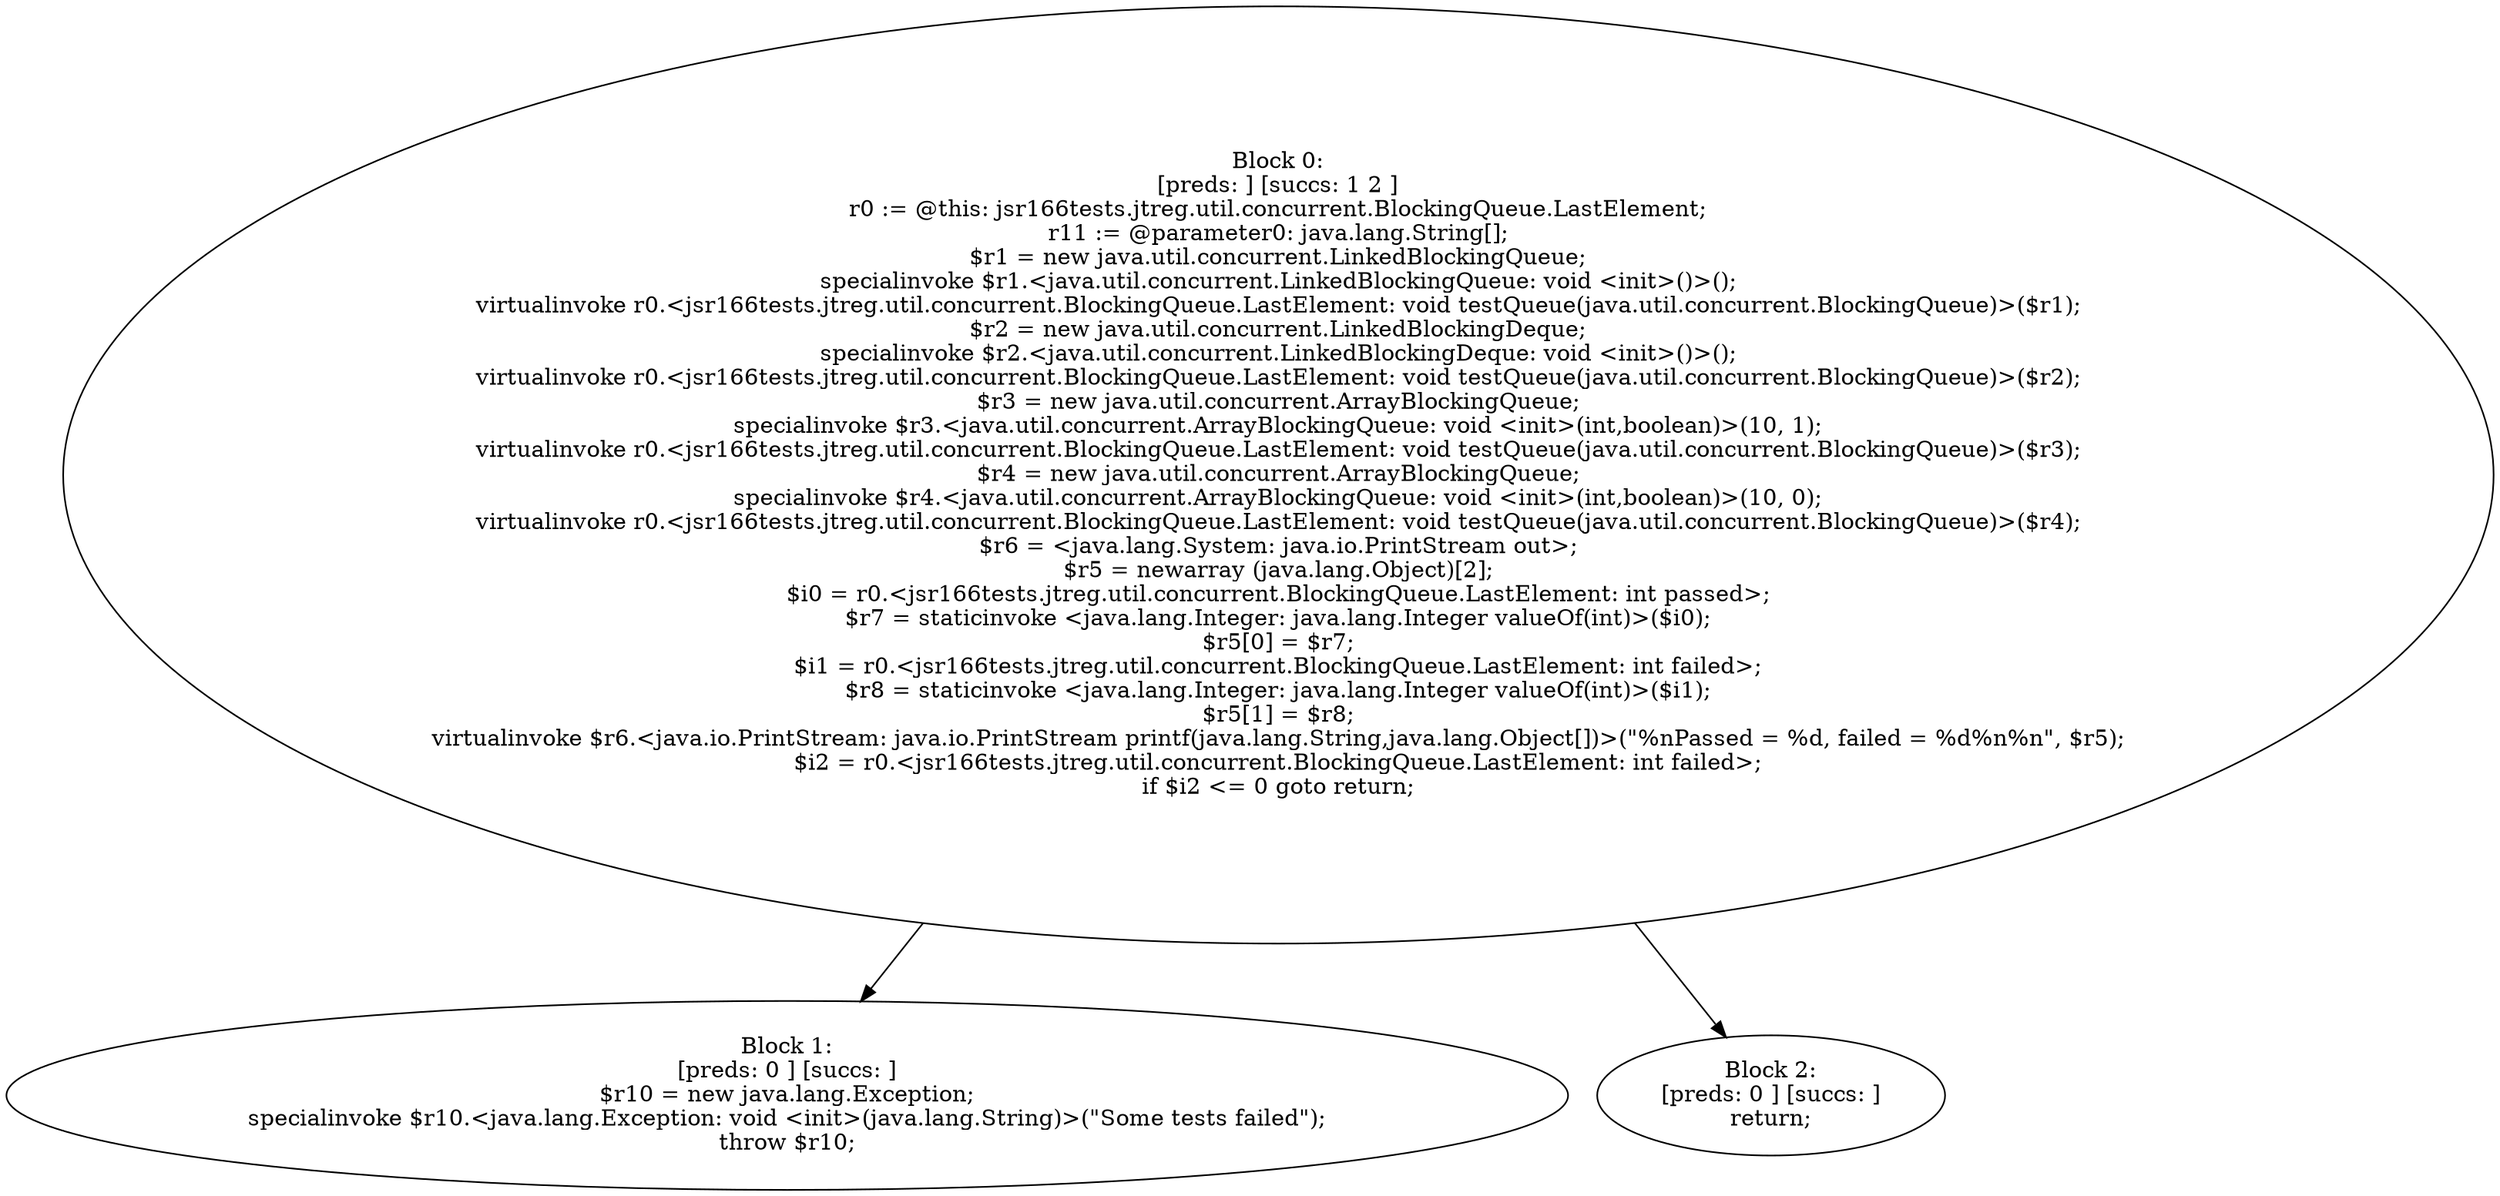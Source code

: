 digraph "unitGraph" {
    "Block 0:
[preds: ] [succs: 1 2 ]
r0 := @this: jsr166tests.jtreg.util.concurrent.BlockingQueue.LastElement;
r11 := @parameter0: java.lang.String[];
$r1 = new java.util.concurrent.LinkedBlockingQueue;
specialinvoke $r1.<java.util.concurrent.LinkedBlockingQueue: void <init>()>();
virtualinvoke r0.<jsr166tests.jtreg.util.concurrent.BlockingQueue.LastElement: void testQueue(java.util.concurrent.BlockingQueue)>($r1);
$r2 = new java.util.concurrent.LinkedBlockingDeque;
specialinvoke $r2.<java.util.concurrent.LinkedBlockingDeque: void <init>()>();
virtualinvoke r0.<jsr166tests.jtreg.util.concurrent.BlockingQueue.LastElement: void testQueue(java.util.concurrent.BlockingQueue)>($r2);
$r3 = new java.util.concurrent.ArrayBlockingQueue;
specialinvoke $r3.<java.util.concurrent.ArrayBlockingQueue: void <init>(int,boolean)>(10, 1);
virtualinvoke r0.<jsr166tests.jtreg.util.concurrent.BlockingQueue.LastElement: void testQueue(java.util.concurrent.BlockingQueue)>($r3);
$r4 = new java.util.concurrent.ArrayBlockingQueue;
specialinvoke $r4.<java.util.concurrent.ArrayBlockingQueue: void <init>(int,boolean)>(10, 0);
virtualinvoke r0.<jsr166tests.jtreg.util.concurrent.BlockingQueue.LastElement: void testQueue(java.util.concurrent.BlockingQueue)>($r4);
$r6 = <java.lang.System: java.io.PrintStream out>;
$r5 = newarray (java.lang.Object)[2];
$i0 = r0.<jsr166tests.jtreg.util.concurrent.BlockingQueue.LastElement: int passed>;
$r7 = staticinvoke <java.lang.Integer: java.lang.Integer valueOf(int)>($i0);
$r5[0] = $r7;
$i1 = r0.<jsr166tests.jtreg.util.concurrent.BlockingQueue.LastElement: int failed>;
$r8 = staticinvoke <java.lang.Integer: java.lang.Integer valueOf(int)>($i1);
$r5[1] = $r8;
virtualinvoke $r6.<java.io.PrintStream: java.io.PrintStream printf(java.lang.String,java.lang.Object[])>(\"%nPassed = %d, failed = %d%n%n\", $r5);
$i2 = r0.<jsr166tests.jtreg.util.concurrent.BlockingQueue.LastElement: int failed>;
if $i2 <= 0 goto return;
"
    "Block 1:
[preds: 0 ] [succs: ]
$r10 = new java.lang.Exception;
specialinvoke $r10.<java.lang.Exception: void <init>(java.lang.String)>(\"Some tests failed\");
throw $r10;
"
    "Block 2:
[preds: 0 ] [succs: ]
return;
"
    "Block 0:
[preds: ] [succs: 1 2 ]
r0 := @this: jsr166tests.jtreg.util.concurrent.BlockingQueue.LastElement;
r11 := @parameter0: java.lang.String[];
$r1 = new java.util.concurrent.LinkedBlockingQueue;
specialinvoke $r1.<java.util.concurrent.LinkedBlockingQueue: void <init>()>();
virtualinvoke r0.<jsr166tests.jtreg.util.concurrent.BlockingQueue.LastElement: void testQueue(java.util.concurrent.BlockingQueue)>($r1);
$r2 = new java.util.concurrent.LinkedBlockingDeque;
specialinvoke $r2.<java.util.concurrent.LinkedBlockingDeque: void <init>()>();
virtualinvoke r0.<jsr166tests.jtreg.util.concurrent.BlockingQueue.LastElement: void testQueue(java.util.concurrent.BlockingQueue)>($r2);
$r3 = new java.util.concurrent.ArrayBlockingQueue;
specialinvoke $r3.<java.util.concurrent.ArrayBlockingQueue: void <init>(int,boolean)>(10, 1);
virtualinvoke r0.<jsr166tests.jtreg.util.concurrent.BlockingQueue.LastElement: void testQueue(java.util.concurrent.BlockingQueue)>($r3);
$r4 = new java.util.concurrent.ArrayBlockingQueue;
specialinvoke $r4.<java.util.concurrent.ArrayBlockingQueue: void <init>(int,boolean)>(10, 0);
virtualinvoke r0.<jsr166tests.jtreg.util.concurrent.BlockingQueue.LastElement: void testQueue(java.util.concurrent.BlockingQueue)>($r4);
$r6 = <java.lang.System: java.io.PrintStream out>;
$r5 = newarray (java.lang.Object)[2];
$i0 = r0.<jsr166tests.jtreg.util.concurrent.BlockingQueue.LastElement: int passed>;
$r7 = staticinvoke <java.lang.Integer: java.lang.Integer valueOf(int)>($i0);
$r5[0] = $r7;
$i1 = r0.<jsr166tests.jtreg.util.concurrent.BlockingQueue.LastElement: int failed>;
$r8 = staticinvoke <java.lang.Integer: java.lang.Integer valueOf(int)>($i1);
$r5[1] = $r8;
virtualinvoke $r6.<java.io.PrintStream: java.io.PrintStream printf(java.lang.String,java.lang.Object[])>(\"%nPassed = %d, failed = %d%n%n\", $r5);
$i2 = r0.<jsr166tests.jtreg.util.concurrent.BlockingQueue.LastElement: int failed>;
if $i2 <= 0 goto return;
"->"Block 1:
[preds: 0 ] [succs: ]
$r10 = new java.lang.Exception;
specialinvoke $r10.<java.lang.Exception: void <init>(java.lang.String)>(\"Some tests failed\");
throw $r10;
";
    "Block 0:
[preds: ] [succs: 1 2 ]
r0 := @this: jsr166tests.jtreg.util.concurrent.BlockingQueue.LastElement;
r11 := @parameter0: java.lang.String[];
$r1 = new java.util.concurrent.LinkedBlockingQueue;
specialinvoke $r1.<java.util.concurrent.LinkedBlockingQueue: void <init>()>();
virtualinvoke r0.<jsr166tests.jtreg.util.concurrent.BlockingQueue.LastElement: void testQueue(java.util.concurrent.BlockingQueue)>($r1);
$r2 = new java.util.concurrent.LinkedBlockingDeque;
specialinvoke $r2.<java.util.concurrent.LinkedBlockingDeque: void <init>()>();
virtualinvoke r0.<jsr166tests.jtreg.util.concurrent.BlockingQueue.LastElement: void testQueue(java.util.concurrent.BlockingQueue)>($r2);
$r3 = new java.util.concurrent.ArrayBlockingQueue;
specialinvoke $r3.<java.util.concurrent.ArrayBlockingQueue: void <init>(int,boolean)>(10, 1);
virtualinvoke r0.<jsr166tests.jtreg.util.concurrent.BlockingQueue.LastElement: void testQueue(java.util.concurrent.BlockingQueue)>($r3);
$r4 = new java.util.concurrent.ArrayBlockingQueue;
specialinvoke $r4.<java.util.concurrent.ArrayBlockingQueue: void <init>(int,boolean)>(10, 0);
virtualinvoke r0.<jsr166tests.jtreg.util.concurrent.BlockingQueue.LastElement: void testQueue(java.util.concurrent.BlockingQueue)>($r4);
$r6 = <java.lang.System: java.io.PrintStream out>;
$r5 = newarray (java.lang.Object)[2];
$i0 = r0.<jsr166tests.jtreg.util.concurrent.BlockingQueue.LastElement: int passed>;
$r7 = staticinvoke <java.lang.Integer: java.lang.Integer valueOf(int)>($i0);
$r5[0] = $r7;
$i1 = r0.<jsr166tests.jtreg.util.concurrent.BlockingQueue.LastElement: int failed>;
$r8 = staticinvoke <java.lang.Integer: java.lang.Integer valueOf(int)>($i1);
$r5[1] = $r8;
virtualinvoke $r6.<java.io.PrintStream: java.io.PrintStream printf(java.lang.String,java.lang.Object[])>(\"%nPassed = %d, failed = %d%n%n\", $r5);
$i2 = r0.<jsr166tests.jtreg.util.concurrent.BlockingQueue.LastElement: int failed>;
if $i2 <= 0 goto return;
"->"Block 2:
[preds: 0 ] [succs: ]
return;
";
}
